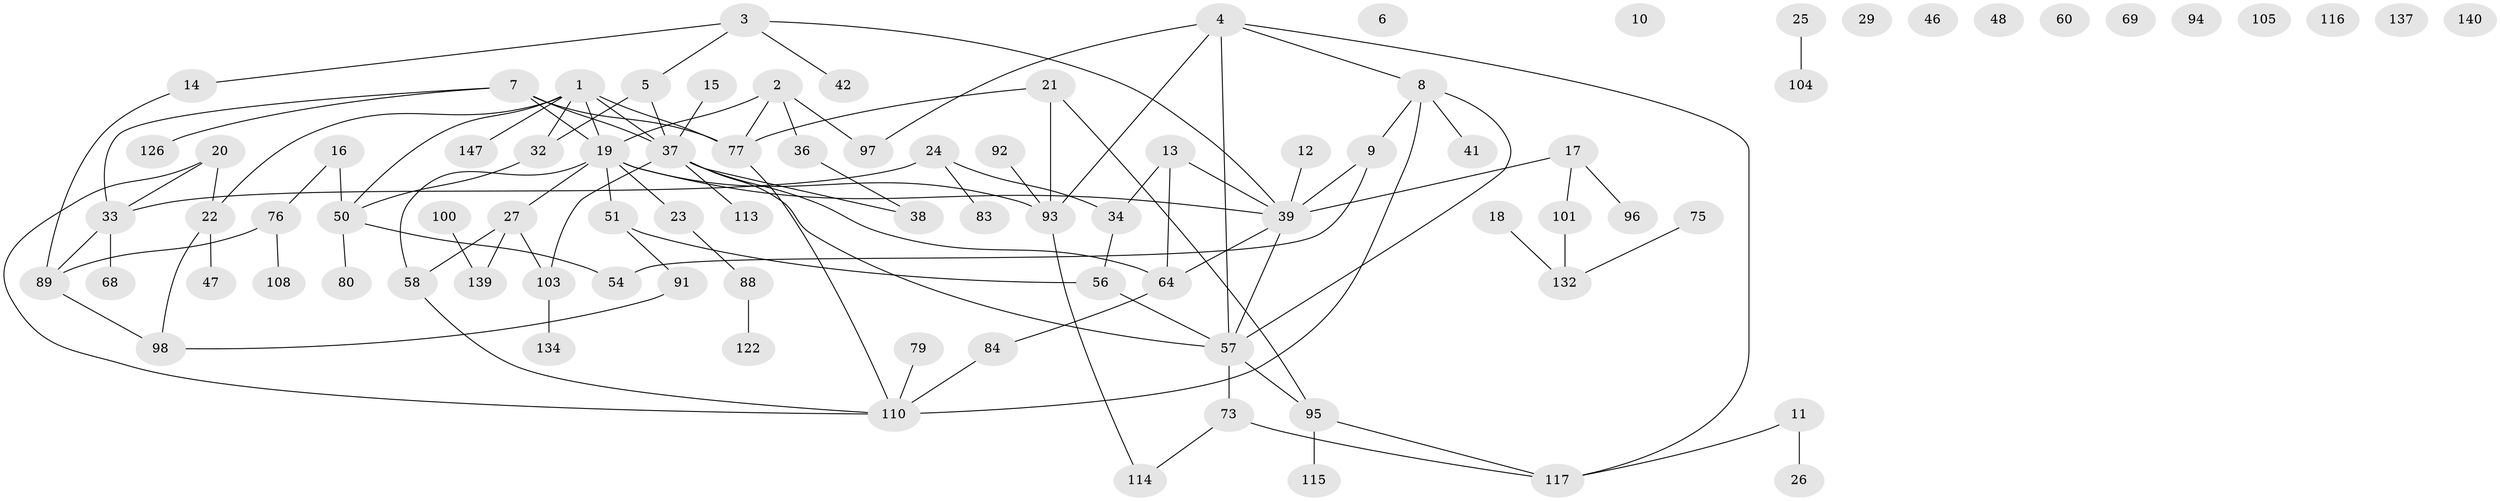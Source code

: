 // original degree distribution, {2: 0.28378378378378377, 4: 0.11486486486486487, 5: 0.05405405405405406, 0: 0.07432432432432433, 1: 0.25, 3: 0.19594594594594594, 6: 0.02702702702702703}
// Generated by graph-tools (version 1.1) at 2025/16/03/04/25 18:16:45]
// undirected, 88 vertices, 108 edges
graph export_dot {
graph [start="1"]
  node [color=gray90,style=filled];
  1 [super="+49"];
  2;
  3 [super="+128+53"];
  4 [super="+74"];
  5;
  6;
  7 [super="+112"];
  8 [super="+78"];
  9 [super="+63+131"];
  10;
  11;
  12;
  13;
  14;
  15 [super="+141"];
  16 [super="+31"];
  17 [super="+81+119"];
  18 [super="+82+67"];
  19 [super="+85+35"];
  20 [super="+28"];
  21 [super="+145"];
  22 [super="+142"];
  23;
  24 [super="+30"];
  25;
  26;
  27 [super="+72+55"];
  29;
  32 [super="+123"];
  33 [super="+133"];
  34;
  36 [super="+45"];
  37 [super="+102+62+40"];
  38;
  39 [super="+66+52"];
  41;
  42 [super="+135"];
  46 [super="+129"];
  47;
  48;
  50 [super="+118+70"];
  51;
  54;
  56 [super="+90"];
  57 [super="+146+121+61"];
  58 [super="+107"];
  60;
  64 [super="+65"];
  68;
  69;
  73 [super="+109"];
  75;
  76 [super="+99+86"];
  77;
  79;
  80;
  83 [super="+87"];
  84;
  88 [super="+130"];
  89 [super="+125"];
  91;
  92;
  93;
  94;
  95 [super="+111"];
  96;
  97;
  98;
  100;
  101;
  103 [super="+106"];
  104;
  105;
  108;
  110;
  113;
  114;
  115;
  116;
  117 [super="+120"];
  122 [super="+138"];
  126;
  132 [super="+143"];
  134;
  137;
  139;
  140;
  147;
  1 -- 19;
  1 -- 32;
  1 -- 50;
  1 -- 147;
  1 -- 37;
  1 -- 22;
  1 -- 77;
  2 -- 19;
  2 -- 77;
  2 -- 97;
  2 -- 36;
  3 -- 5;
  3 -- 14;
  3 -- 39;
  3 -- 42;
  4 -- 117;
  4 -- 97;
  4 -- 57;
  4 -- 93;
  4 -- 8;
  5 -- 32;
  5 -- 37 [weight=2];
  7 -- 77;
  7 -- 126;
  7 -- 19;
  7 -- 33;
  7 -- 37;
  8 -- 110;
  8 -- 9;
  8 -- 57;
  8 -- 41;
  9 -- 39;
  9 -- 54;
  11 -- 26;
  11 -- 117;
  12 -- 39;
  13 -- 34;
  13 -- 64;
  13 -- 39;
  14 -- 89;
  15 -- 37;
  16 -- 50;
  16 -- 76;
  17 -- 96;
  17 -- 39;
  17 -- 101;
  18 -- 132;
  19 -- 23;
  19 -- 58;
  19 -- 27;
  19 -- 51;
  19 -- 93;
  19 -- 39;
  20 -- 33;
  20 -- 110;
  20 -- 22;
  21 -- 93;
  21 -- 95;
  21 -- 77;
  22 -- 98;
  22 -- 47;
  23 -- 88;
  24 -- 33;
  24 -- 34;
  24 -- 83;
  25 -- 104;
  27 -- 58;
  27 -- 139;
  27 -- 103;
  32 -- 50;
  33 -- 68;
  33 -- 89;
  34 -- 56;
  36 -- 38;
  37 -- 113;
  37 -- 38;
  37 -- 57 [weight=2];
  37 -- 103;
  37 -- 64;
  39 -- 57;
  39 -- 64;
  50 -- 80;
  50 -- 54;
  51 -- 91;
  51 -- 56;
  56 -- 57;
  57 -- 95;
  57 -- 73;
  58 -- 110;
  64 -- 84;
  73 -- 114;
  73 -- 117;
  75 -- 132;
  76 -- 89;
  76 -- 108;
  77 -- 110;
  79 -- 110;
  84 -- 110;
  88 -- 122;
  89 -- 98;
  91 -- 98;
  92 -- 93;
  93 -- 114;
  95 -- 115;
  95 -- 117;
  100 -- 139;
  101 -- 132;
  103 -- 134;
}
